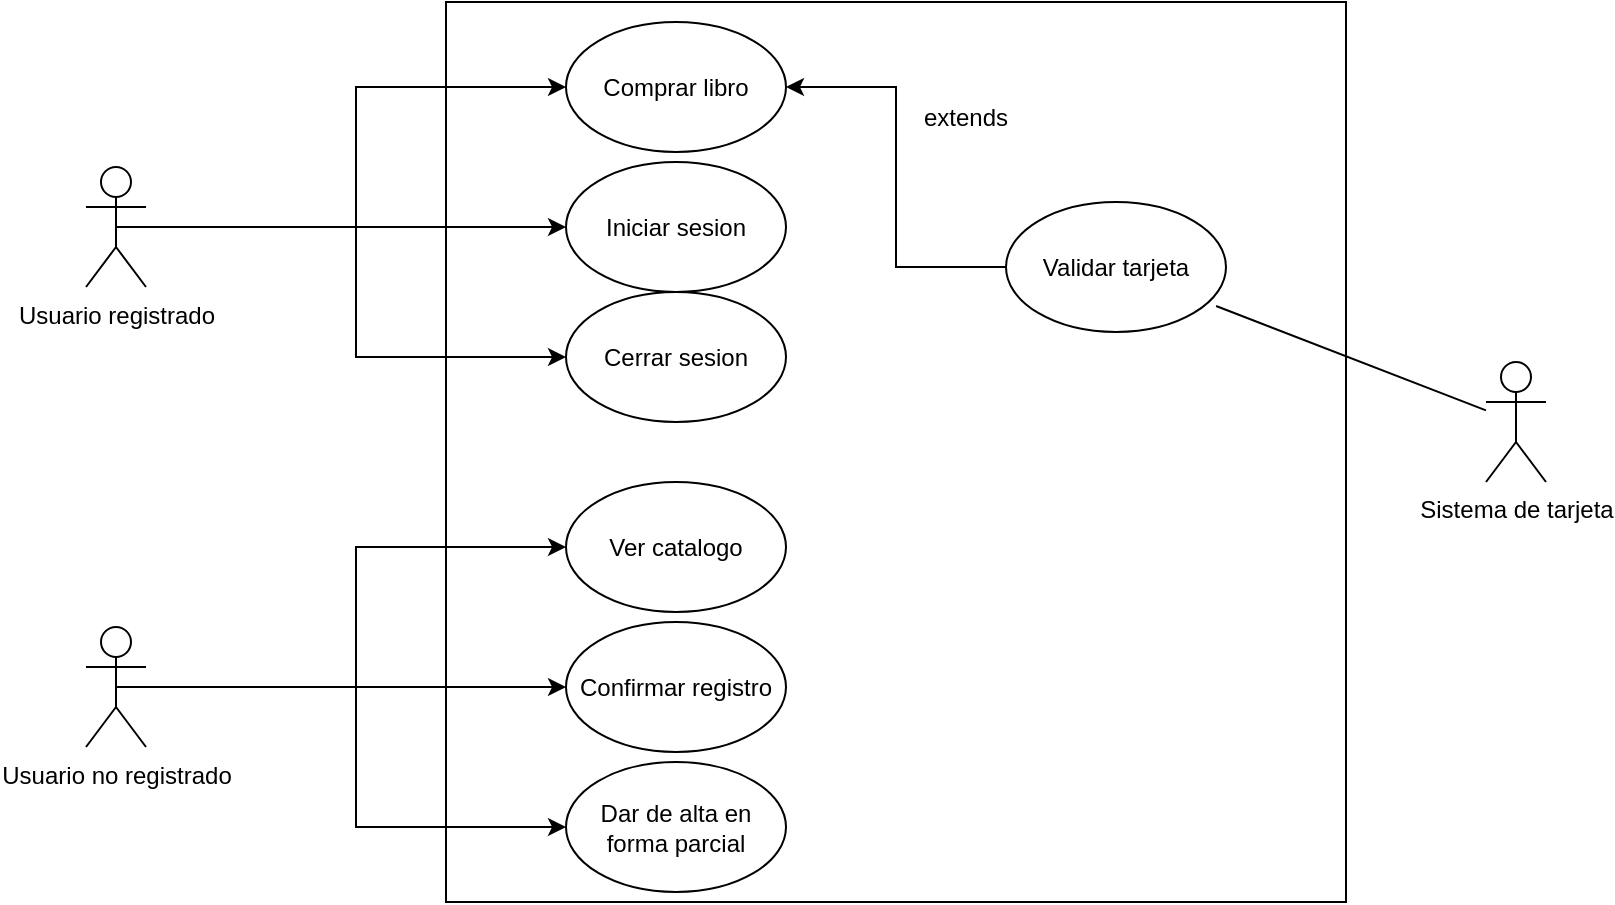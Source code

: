 <mxfile version="15.7.4" type="device"><diagram id="JQF8z7ViflxIUJ4gzSU1" name="Page-1"><mxGraphModel dx="1929" dy="482" grid="1" gridSize="10" guides="1" tooltips="1" connect="1" arrows="1" fold="1" page="1" pageScale="1" pageWidth="827" pageHeight="1169" math="0" shadow="0"><root><mxCell id="0"/><mxCell id="1" parent="0"/><mxCell id="7OROJj8Qniz9Sn30k1mZ-1" value="" style="whiteSpace=wrap;html=1;aspect=fixed;" vertex="1" parent="1"><mxGeometry x="170" y="30" width="450" height="450" as="geometry"/></mxCell><mxCell id="7OROJj8Qniz9Sn30k1mZ-33" style="edgeStyle=orthogonalEdgeStyle;rounded=0;orthogonalLoop=1;jettySize=auto;html=1;exitX=0.5;exitY=0.5;exitDx=0;exitDy=0;exitPerimeter=0;entryX=0;entryY=0.5;entryDx=0;entryDy=0;" edge="1" parent="1" source="7OROJj8Qniz9Sn30k1mZ-2" target="7OROJj8Qniz9Sn30k1mZ-28"><mxGeometry relative="1" as="geometry"/></mxCell><mxCell id="7OROJj8Qniz9Sn30k1mZ-34" style="edgeStyle=orthogonalEdgeStyle;rounded=0;orthogonalLoop=1;jettySize=auto;html=1;exitX=0.5;exitY=0.5;exitDx=0;exitDy=0;exitPerimeter=0;entryX=0;entryY=0.5;entryDx=0;entryDy=0;" edge="1" parent="1" source="7OROJj8Qniz9Sn30k1mZ-2" target="7OROJj8Qniz9Sn30k1mZ-29"><mxGeometry relative="1" as="geometry"/></mxCell><mxCell id="7OROJj8Qniz9Sn30k1mZ-35" style="edgeStyle=orthogonalEdgeStyle;rounded=0;orthogonalLoop=1;jettySize=auto;html=1;exitX=0.5;exitY=0.5;exitDx=0;exitDy=0;exitPerimeter=0;entryX=0;entryY=0.5;entryDx=0;entryDy=0;" edge="1" parent="1" source="7OROJj8Qniz9Sn30k1mZ-2" target="7OROJj8Qniz9Sn30k1mZ-30"><mxGeometry relative="1" as="geometry"/></mxCell><mxCell id="7OROJj8Qniz9Sn30k1mZ-2" value="&lt;font style=&quot;vertical-align: inherit&quot;&gt;&lt;font style=&quot;vertical-align: inherit&quot;&gt;Usuario registrado&lt;/font&gt;&lt;/font&gt;" style="shape=umlActor;verticalLabelPosition=bottom;verticalAlign=top;html=1;outlineConnect=0;" vertex="1" parent="1"><mxGeometry x="-10" y="112.5" width="30" height="60" as="geometry"/></mxCell><mxCell id="7OROJj8Qniz9Sn30k1mZ-23" style="edgeStyle=orthogonalEdgeStyle;rounded=0;orthogonalLoop=1;jettySize=auto;html=1;exitX=0.5;exitY=0.5;exitDx=0;exitDy=0;exitPerimeter=0;entryX=0;entryY=0.5;entryDx=0;entryDy=0;" edge="1" parent="1" source="7OROJj8Qniz9Sn30k1mZ-12" target="7OROJj8Qniz9Sn30k1mZ-20"><mxGeometry relative="1" as="geometry"/></mxCell><mxCell id="7OROJj8Qniz9Sn30k1mZ-24" style="edgeStyle=orthogonalEdgeStyle;rounded=0;orthogonalLoop=1;jettySize=auto;html=1;exitX=0.5;exitY=0.5;exitDx=0;exitDy=0;exitPerimeter=0;entryX=0;entryY=0.5;entryDx=0;entryDy=0;" edge="1" parent="1" source="7OROJj8Qniz9Sn30k1mZ-12" target="7OROJj8Qniz9Sn30k1mZ-17"><mxGeometry relative="1" as="geometry"/></mxCell><mxCell id="7OROJj8Qniz9Sn30k1mZ-32" style="edgeStyle=orthogonalEdgeStyle;rounded=0;orthogonalLoop=1;jettySize=auto;html=1;exitX=0.5;exitY=0.5;exitDx=0;exitDy=0;exitPerimeter=0;entryX=0;entryY=0.5;entryDx=0;entryDy=0;" edge="1" parent="1" source="7OROJj8Qniz9Sn30k1mZ-12" target="7OROJj8Qniz9Sn30k1mZ-21"><mxGeometry relative="1" as="geometry"/></mxCell><mxCell id="7OROJj8Qniz9Sn30k1mZ-12" value="&lt;font style=&quot;vertical-align: inherit&quot;&gt;&lt;font style=&quot;vertical-align: inherit&quot;&gt;&lt;font style=&quot;vertical-align: inherit&quot;&gt;&lt;font style=&quot;vertical-align: inherit&quot;&gt;&lt;font style=&quot;vertical-align: inherit&quot;&gt;&lt;font style=&quot;vertical-align: inherit&quot;&gt;Usuario no registrado&lt;/font&gt;&lt;/font&gt;&lt;/font&gt;&lt;/font&gt;&lt;/font&gt;&lt;/font&gt;" style="shape=umlActor;verticalLabelPosition=bottom;verticalAlign=top;html=1;outlineConnect=0;" vertex="1" parent="1"><mxGeometry x="-10" y="342.5" width="30" height="60" as="geometry"/></mxCell><mxCell id="7OROJj8Qniz9Sn30k1mZ-17" value="&lt;font style=&quot;vertical-align: inherit&quot;&gt;&lt;font style=&quot;vertical-align: inherit&quot;&gt;Ver catalogo&lt;/font&gt;&lt;/font&gt;" style="ellipse;whiteSpace=wrap;html=1;" vertex="1" parent="1"><mxGeometry x="230" y="270" width="110" height="65" as="geometry"/></mxCell><mxCell id="7OROJj8Qniz9Sn30k1mZ-20" value="&lt;font style=&quot;vertical-align: inherit&quot;&gt;&lt;font style=&quot;vertical-align: inherit&quot;&gt;&lt;font style=&quot;vertical-align: inherit&quot;&gt;&lt;font style=&quot;vertical-align: inherit&quot;&gt;Dar de alta en forma parcial&lt;/font&gt;&lt;/font&gt;&lt;/font&gt;&lt;/font&gt;&lt;span style=&quot;color: rgba(0 , 0 , 0 , 0) ; font-family: monospace ; font-size: 0px&quot;&gt;&lt;font style=&quot;vertical-align: inherit&quot;&gt;&lt;font style=&quot;vertical-align: inherit&quot;&gt;% 3CmxGraphModel% 3E% 3Croot% 3E% 3CmxCell% 20id% 3D% 220% 22% 2F% 3E% 3CmxCell% 20id% 3D% 221% 22% 20parent% 3D% 220% 22% 2F% 3E% 3CmxCell% 20id% 3D % 222% 22% 20value% 3D% 22% 26lt% 3Bfont% 20style% 3D% 26quot% 3Bvertical-align% 3A% 20inherit% 26quot% 3B% 26gt% 3B% 26lt% 3Bfont% 20style% 3D% 26quot% 3Bvertical-align % 3A% 20inherit% 26quot% 3B% 26gt% 3BVer% 20catalogo% 26lt% 3B% 2Ffont% 26gt% 3B% 26lt% 3B% 2Ffont% 26gt% 3B% 22% 20style% 3D% 22ellipse% 3BwhiteSpace% 3Dwrap% 3Bhtml% 3D1 % 3B% 22% 20vertex% 3D% 221% 22% 20 parent% 3D% 221% 22% 3E% 3CmxGeometry% 20x% 3D% 22230% 22% 20y% 3D% 22200% 22% 20width% 3D% 22110% 22% 20height % 3D% 2265% 22% 20as% 3D% 22geometría% 22% 2F% 3E% 3C% 2FmxCell% 3E% 3C% 2Froot% 3E% 3C% 2FmxGraphModel% 3E&lt;/font&gt;&lt;/font&gt;&lt;/span&gt;" style="ellipse;whiteSpace=wrap;html=1;" vertex="1" parent="1"><mxGeometry x="230" y="410" width="110" height="65" as="geometry"/></mxCell><mxCell id="7OROJj8Qniz9Sn30k1mZ-21" value="&lt;font style=&quot;vertical-align: inherit&quot;&gt;&lt;font style=&quot;vertical-align: inherit&quot;&gt;Confirmar registro&lt;/font&gt;&lt;/font&gt;" style="ellipse;whiteSpace=wrap;html=1;" vertex="1" parent="1"><mxGeometry x="230" y="340" width="110" height="65" as="geometry"/></mxCell><mxCell id="7OROJj8Qniz9Sn30k1mZ-28" value="&lt;font style=&quot;vertical-align: inherit&quot;&gt;&lt;font style=&quot;vertical-align: inherit&quot;&gt;&lt;font style=&quot;vertical-align: inherit&quot;&gt;&lt;font style=&quot;vertical-align: inherit&quot;&gt;Comprar libro&lt;/font&gt;&lt;/font&gt;&lt;/font&gt;&lt;/font&gt;" style="ellipse;whiteSpace=wrap;html=1;" vertex="1" parent="1"><mxGeometry x="230" y="40" width="110" height="65" as="geometry"/></mxCell><mxCell id="7OROJj8Qniz9Sn30k1mZ-29" value="&lt;font style=&quot;vertical-align: inherit&quot;&gt;&lt;font style=&quot;vertical-align: inherit&quot;&gt;&lt;font style=&quot;vertical-align: inherit&quot;&gt;&lt;font style=&quot;vertical-align: inherit&quot;&gt;Iniciar sesion&lt;/font&gt;&lt;/font&gt;&lt;/font&gt;&lt;/font&gt;" style="ellipse;whiteSpace=wrap;html=1;" vertex="1" parent="1"><mxGeometry x="230" y="110" width="110" height="65" as="geometry"/></mxCell><mxCell id="7OROJj8Qniz9Sn30k1mZ-30" value="&lt;font style=&quot;vertical-align: inherit&quot;&gt;&lt;font style=&quot;vertical-align: inherit&quot;&gt;&lt;font style=&quot;vertical-align: inherit&quot;&gt;&lt;font style=&quot;vertical-align: inherit&quot;&gt;Cerrar sesion&lt;/font&gt;&lt;/font&gt;&lt;/font&gt;&lt;/font&gt;" style="ellipse;whiteSpace=wrap;html=1;" vertex="1" parent="1"><mxGeometry x="230" y="175" width="110" height="65" as="geometry"/></mxCell><mxCell id="7OROJj8Qniz9Sn30k1mZ-36" value="&lt;font style=&quot;vertical-align: inherit&quot;&gt;&lt;font style=&quot;vertical-align: inherit&quot;&gt;Sistema de tarjeta&lt;/font&gt;&lt;/font&gt;" style="shape=umlActor;verticalLabelPosition=bottom;verticalAlign=top;html=1;outlineConnect=0;" vertex="1" parent="1"><mxGeometry x="690" y="210" width="30" height="60" as="geometry"/></mxCell><mxCell id="7OROJj8Qniz9Sn30k1mZ-38" style="edgeStyle=orthogonalEdgeStyle;rounded=0;orthogonalLoop=1;jettySize=auto;html=1;exitX=0;exitY=0.5;exitDx=0;exitDy=0;entryX=1;entryY=0.5;entryDx=0;entryDy=0;" edge="1" parent="1" source="7OROJj8Qniz9Sn30k1mZ-37" target="7OROJj8Qniz9Sn30k1mZ-28"><mxGeometry relative="1" as="geometry"/></mxCell><mxCell id="7OROJj8Qniz9Sn30k1mZ-37" value="&lt;font style=&quot;vertical-align: inherit&quot;&gt;&lt;font style=&quot;vertical-align: inherit&quot;&gt;&lt;font style=&quot;vertical-align: inherit&quot;&gt;&lt;font style=&quot;vertical-align: inherit&quot;&gt;Validar tarjeta&lt;/font&gt;&lt;/font&gt;&lt;/font&gt;&lt;/font&gt;" style="ellipse;whiteSpace=wrap;html=1;" vertex="1" parent="1"><mxGeometry x="450" y="130" width="110" height="65" as="geometry"/></mxCell><mxCell id="7OROJj8Qniz9Sn30k1mZ-39" value="extends" style="text;html=1;strokeColor=none;fillColor=none;align=center;verticalAlign=middle;whiteSpace=wrap;rounded=0;" vertex="1" parent="1"><mxGeometry x="400" y="72.5" width="60" height="30" as="geometry"/></mxCell><mxCell id="7OROJj8Qniz9Sn30k1mZ-40" value="" style="endArrow=none;html=1;rounded=0;exitX=0.955;exitY=0.8;exitDx=0;exitDy=0;exitPerimeter=0;" edge="1" parent="1" source="7OROJj8Qniz9Sn30k1mZ-37" target="7OROJj8Qniz9Sn30k1mZ-36"><mxGeometry width="50" height="50" relative="1" as="geometry"><mxPoint x="620" y="210" as="sourcePoint"/><mxPoint x="670" y="160" as="targetPoint"/></mxGeometry></mxCell></root></mxGraphModel></diagram></mxfile>
